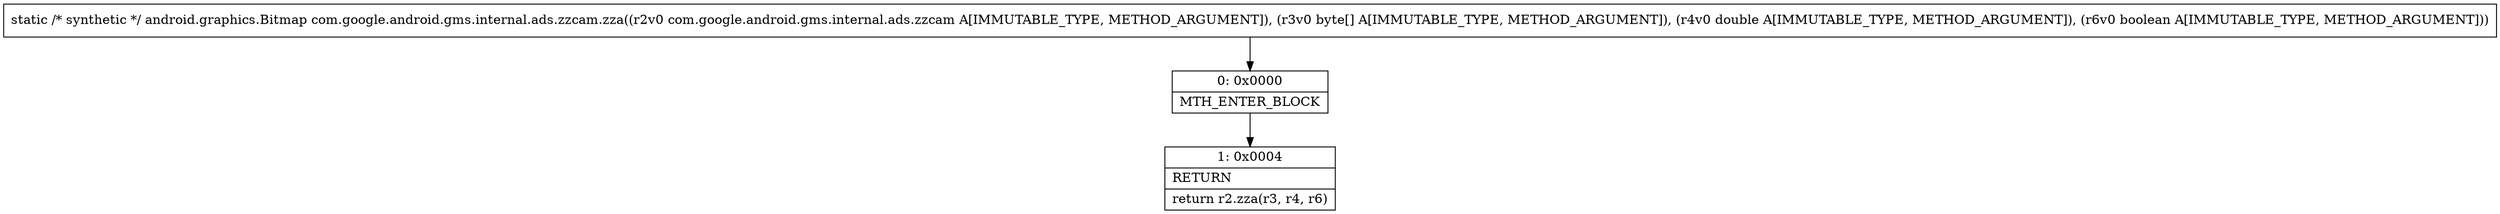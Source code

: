 digraph "CFG forcom.google.android.gms.internal.ads.zzcam.zza(Lcom\/google\/android\/gms\/internal\/ads\/zzcam;[BDZ)Landroid\/graphics\/Bitmap;" {
Node_0 [shape=record,label="{0\:\ 0x0000|MTH_ENTER_BLOCK\l}"];
Node_1 [shape=record,label="{1\:\ 0x0004|RETURN\l|return r2.zza(r3, r4, r6)\l}"];
MethodNode[shape=record,label="{static \/* synthetic *\/ android.graphics.Bitmap com.google.android.gms.internal.ads.zzcam.zza((r2v0 com.google.android.gms.internal.ads.zzcam A[IMMUTABLE_TYPE, METHOD_ARGUMENT]), (r3v0 byte[] A[IMMUTABLE_TYPE, METHOD_ARGUMENT]), (r4v0 double A[IMMUTABLE_TYPE, METHOD_ARGUMENT]), (r6v0 boolean A[IMMUTABLE_TYPE, METHOD_ARGUMENT])) }"];
MethodNode -> Node_0;
Node_0 -> Node_1;
}

